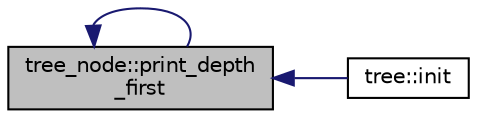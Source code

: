 digraph "tree_node::print_depth_first"
{
  edge [fontname="Helvetica",fontsize="10",labelfontname="Helvetica",labelfontsize="10"];
  node [fontname="Helvetica",fontsize="10",shape=record];
  rankdir="LR";
  Node195 [label="tree_node::print_depth\l_first",height=0.2,width=0.4,color="black", fillcolor="grey75", style="filled", fontcolor="black"];
  Node195 -> Node196 [dir="back",color="midnightblue",fontsize="10",style="solid",fontname="Helvetica"];
  Node196 [label="tree::init",height=0.2,width=0.4,color="black", fillcolor="white", style="filled",URL="$d4/d4d/classtree.html#ab4ab2c30e56a517dd960e5d5af2038ca"];
  Node195 -> Node195 [dir="back",color="midnightblue",fontsize="10",style="solid",fontname="Helvetica"];
}
